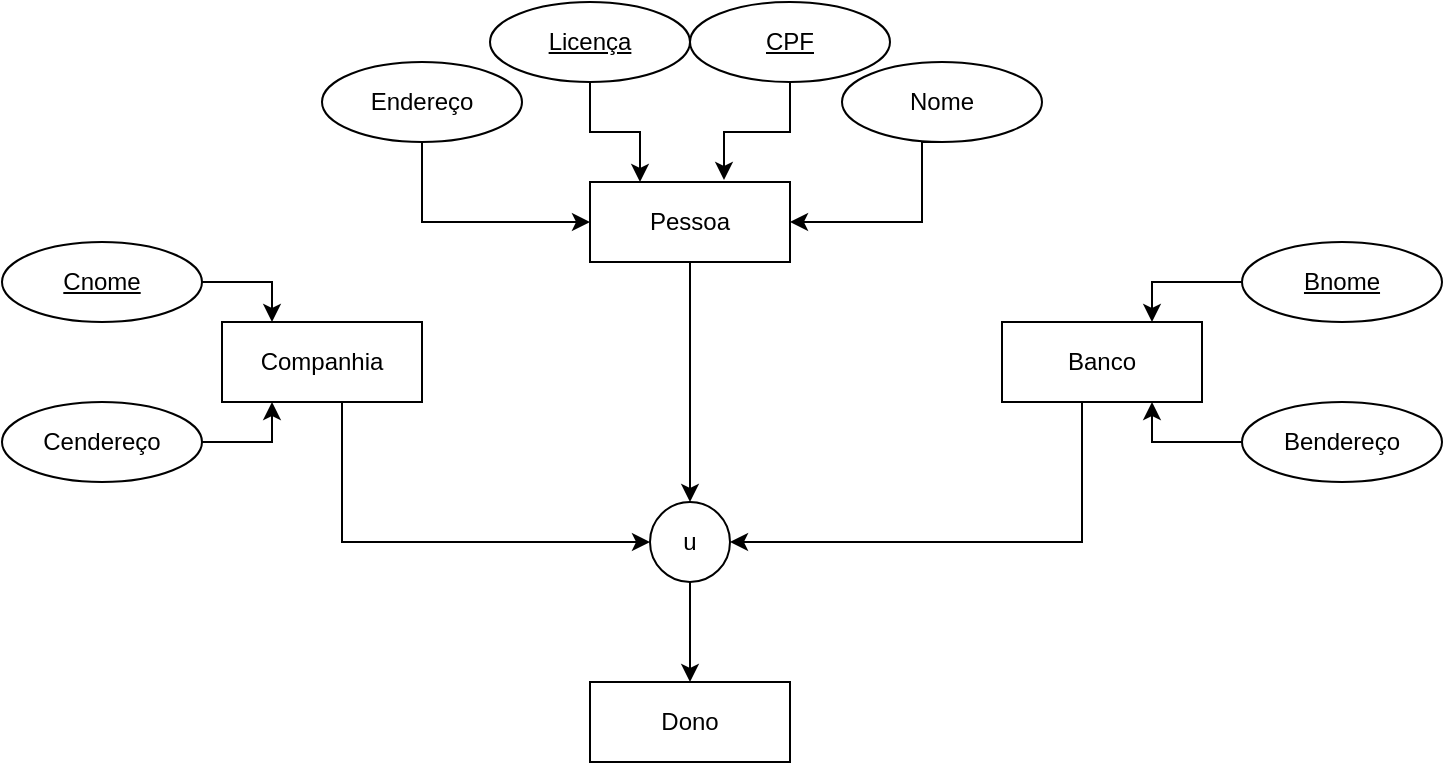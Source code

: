 <mxfile version="20.3.1" type="device"><diagram id="1PBl4RHg-b7TDl7uQJD1" name="Page-1"><mxGraphModel dx="868" dy="450" grid="1" gridSize="10" guides="1" tooltips="1" connect="1" arrows="1" fold="1" page="1" pageScale="1" pageWidth="827" pageHeight="1169" math="0" shadow="0"><root><mxCell id="0"/><mxCell id="1" parent="0"/><mxCell id="B8l1BtuhhXwc467-a6mU-8" style="edgeStyle=orthogonalEdgeStyle;rounded=0;orthogonalLoop=1;jettySize=auto;html=1;entryX=0.5;entryY=0;entryDx=0;entryDy=0;" edge="1" parent="1" source="B8l1BtuhhXwc467-a6mU-1" target="B8l1BtuhhXwc467-a6mU-5"><mxGeometry relative="1" as="geometry"/></mxCell><mxCell id="B8l1BtuhhXwc467-a6mU-1" value="Pessoa" style="whiteSpace=wrap;html=1;align=center;" vertex="1" parent="1"><mxGeometry x="314" y="210" width="100" height="40" as="geometry"/></mxCell><mxCell id="B8l1BtuhhXwc467-a6mU-7" style="edgeStyle=orthogonalEdgeStyle;rounded=0;orthogonalLoop=1;jettySize=auto;html=1;entryX=1;entryY=0.5;entryDx=0;entryDy=0;" edge="1" parent="1" source="B8l1BtuhhXwc467-a6mU-2" target="B8l1BtuhhXwc467-a6mU-5"><mxGeometry relative="1" as="geometry"><Array as="points"><mxPoint x="560" y="390"/></Array></mxGeometry></mxCell><mxCell id="B8l1BtuhhXwc467-a6mU-2" value="Banco" style="whiteSpace=wrap;html=1;align=center;" vertex="1" parent="1"><mxGeometry x="520" y="280" width="100" height="40" as="geometry"/></mxCell><mxCell id="B8l1BtuhhXwc467-a6mU-6" style="edgeStyle=orthogonalEdgeStyle;rounded=0;orthogonalLoop=1;jettySize=auto;html=1;entryX=0;entryY=0.5;entryDx=0;entryDy=0;" edge="1" parent="1" source="B8l1BtuhhXwc467-a6mU-3" target="B8l1BtuhhXwc467-a6mU-5"><mxGeometry relative="1" as="geometry"><Array as="points"><mxPoint x="190" y="390"/></Array></mxGeometry></mxCell><mxCell id="B8l1BtuhhXwc467-a6mU-3" value="Companhia" style="whiteSpace=wrap;html=1;align=center;" vertex="1" parent="1"><mxGeometry x="130" y="280" width="100" height="40" as="geometry"/></mxCell><mxCell id="B8l1BtuhhXwc467-a6mU-4" value="Dono" style="whiteSpace=wrap;html=1;align=center;" vertex="1" parent="1"><mxGeometry x="314" y="460" width="100" height="40" as="geometry"/></mxCell><mxCell id="B8l1BtuhhXwc467-a6mU-9" style="edgeStyle=orthogonalEdgeStyle;rounded=0;orthogonalLoop=1;jettySize=auto;html=1;entryX=0.5;entryY=0;entryDx=0;entryDy=0;" edge="1" parent="1" source="B8l1BtuhhXwc467-a6mU-5" target="B8l1BtuhhXwc467-a6mU-4"><mxGeometry relative="1" as="geometry"/></mxCell><mxCell id="B8l1BtuhhXwc467-a6mU-5" value="u" style="ellipse;whiteSpace=wrap;html=1;aspect=fixed;" vertex="1" parent="1"><mxGeometry x="344" y="370" width="40" height="40" as="geometry"/></mxCell><mxCell id="B8l1BtuhhXwc467-a6mU-26" style="edgeStyle=orthogonalEdgeStyle;rounded=0;orthogonalLoop=1;jettySize=auto;html=1;entryX=1;entryY=0.5;entryDx=0;entryDy=0;exitX=0.5;exitY=1;exitDx=0;exitDy=0;" edge="1" parent="1" source="B8l1BtuhhXwc467-a6mU-11" target="B8l1BtuhhXwc467-a6mU-1"><mxGeometry relative="1" as="geometry"><Array as="points"><mxPoint x="480" y="190"/><mxPoint x="480" y="230"/></Array></mxGeometry></mxCell><mxCell id="B8l1BtuhhXwc467-a6mU-11" value="Nome" style="ellipse;whiteSpace=wrap;html=1;align=center;" vertex="1" parent="1"><mxGeometry x="440" y="150" width="100" height="40" as="geometry"/></mxCell><mxCell id="B8l1BtuhhXwc467-a6mU-27" style="edgeStyle=orthogonalEdgeStyle;rounded=0;orthogonalLoop=1;jettySize=auto;html=1;entryX=0.25;entryY=0;entryDx=0;entryDy=0;" edge="1" parent="1" source="B8l1BtuhhXwc467-a6mU-12" target="B8l1BtuhhXwc467-a6mU-1"><mxGeometry relative="1" as="geometry"/></mxCell><mxCell id="B8l1BtuhhXwc467-a6mU-12" value="Licença" style="ellipse;whiteSpace=wrap;html=1;align=center;fontStyle=4;" vertex="1" parent="1"><mxGeometry x="264" y="120" width="100" height="40" as="geometry"/></mxCell><mxCell id="B8l1BtuhhXwc467-a6mU-28" style="edgeStyle=orthogonalEdgeStyle;rounded=0;orthogonalLoop=1;jettySize=auto;html=1;entryX=0.67;entryY=-0.025;entryDx=0;entryDy=0;entryPerimeter=0;" edge="1" parent="1" source="B8l1BtuhhXwc467-a6mU-13" target="B8l1BtuhhXwc467-a6mU-1"><mxGeometry relative="1" as="geometry"/></mxCell><mxCell id="B8l1BtuhhXwc467-a6mU-13" value="CPF" style="ellipse;whiteSpace=wrap;html=1;align=center;fontStyle=4;" vertex="1" parent="1"><mxGeometry x="364" y="120" width="100" height="40" as="geometry"/></mxCell><mxCell id="B8l1BtuhhXwc467-a6mU-25" style="edgeStyle=orthogonalEdgeStyle;rounded=0;orthogonalLoop=1;jettySize=auto;html=1;entryX=0;entryY=0.5;entryDx=0;entryDy=0;" edge="1" parent="1" source="B8l1BtuhhXwc467-a6mU-14" target="B8l1BtuhhXwc467-a6mU-1"><mxGeometry relative="1" as="geometry"><Array as="points"><mxPoint x="230" y="230"/></Array></mxGeometry></mxCell><mxCell id="B8l1BtuhhXwc467-a6mU-14" value="Endereço" style="ellipse;whiteSpace=wrap;html=1;align=center;" vertex="1" parent="1"><mxGeometry x="180" y="150" width="100" height="40" as="geometry"/></mxCell><mxCell id="B8l1BtuhhXwc467-a6mU-23" style="edgeStyle=orthogonalEdgeStyle;rounded=0;orthogonalLoop=1;jettySize=auto;html=1;entryX=0.25;entryY=0;entryDx=0;entryDy=0;" edge="1" parent="1" source="B8l1BtuhhXwc467-a6mU-15" target="B8l1BtuhhXwc467-a6mU-3"><mxGeometry relative="1" as="geometry"/></mxCell><mxCell id="B8l1BtuhhXwc467-a6mU-15" value="Cnome" style="ellipse;whiteSpace=wrap;html=1;align=center;fontStyle=4;" vertex="1" parent="1"><mxGeometry x="20" y="240" width="100" height="40" as="geometry"/></mxCell><mxCell id="B8l1BtuhhXwc467-a6mU-24" style="edgeStyle=orthogonalEdgeStyle;rounded=0;orthogonalLoop=1;jettySize=auto;html=1;entryX=0.25;entryY=1;entryDx=0;entryDy=0;" edge="1" parent="1" source="B8l1BtuhhXwc467-a6mU-16" target="B8l1BtuhhXwc467-a6mU-3"><mxGeometry relative="1" as="geometry"/></mxCell><mxCell id="B8l1BtuhhXwc467-a6mU-16" value="Cendereço" style="ellipse;whiteSpace=wrap;html=1;align=center;" vertex="1" parent="1"><mxGeometry x="20" y="320" width="100" height="40" as="geometry"/></mxCell><mxCell id="B8l1BtuhhXwc467-a6mU-22" style="edgeStyle=orthogonalEdgeStyle;rounded=0;orthogonalLoop=1;jettySize=auto;html=1;entryX=0.75;entryY=0;entryDx=0;entryDy=0;" edge="1" parent="1" source="B8l1BtuhhXwc467-a6mU-17" target="B8l1BtuhhXwc467-a6mU-2"><mxGeometry relative="1" as="geometry"/></mxCell><mxCell id="B8l1BtuhhXwc467-a6mU-17" value="Bnome" style="ellipse;whiteSpace=wrap;html=1;align=center;fontStyle=4;" vertex="1" parent="1"><mxGeometry x="640" y="240" width="100" height="40" as="geometry"/></mxCell><mxCell id="B8l1BtuhhXwc467-a6mU-20" style="edgeStyle=orthogonalEdgeStyle;rounded=0;orthogonalLoop=1;jettySize=auto;html=1;entryX=0.75;entryY=1;entryDx=0;entryDy=0;" edge="1" parent="1" source="B8l1BtuhhXwc467-a6mU-18" target="B8l1BtuhhXwc467-a6mU-2"><mxGeometry relative="1" as="geometry"/></mxCell><mxCell id="B8l1BtuhhXwc467-a6mU-18" value="Bendereço" style="ellipse;whiteSpace=wrap;html=1;align=center;" vertex="1" parent="1"><mxGeometry x="640" y="320" width="100" height="40" as="geometry"/></mxCell></root></mxGraphModel></diagram></mxfile>
